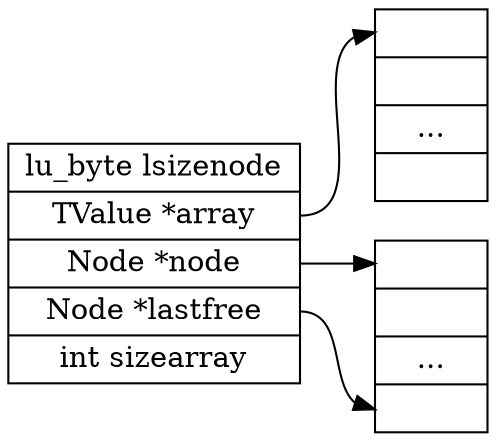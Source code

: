digraph Table
{
rankdir = LR;
node[shape = record];

table[label = "lu_byte lsizenode | <array> TValue *array | <hash> Node *node | <lastfree> Node *lastfree | int sizearray"];

array[label = "<head> | | ... |"];

hash[label = "<head> | | ... | <tail>"];

table:array -> array:head;
table:hash -> hash:head;
table:lastfree -> hash:tail;
}
